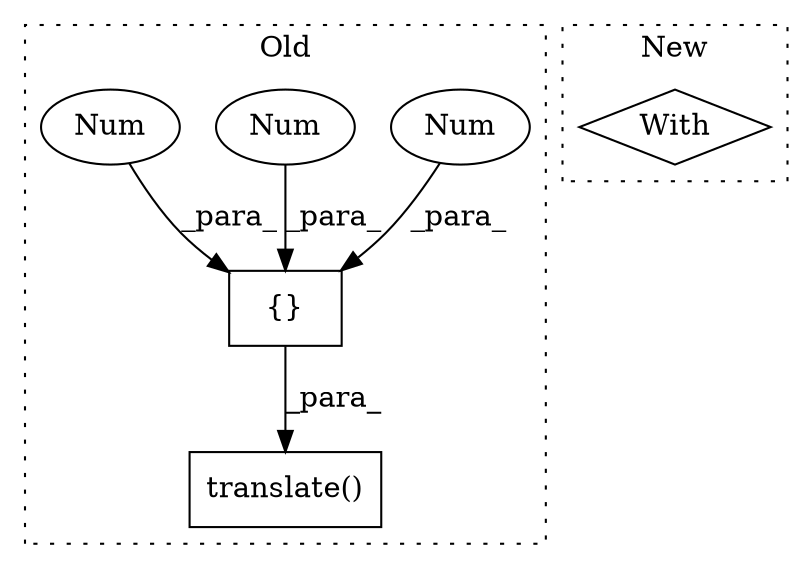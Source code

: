 digraph G {
subgraph cluster0 {
1 [label="translate()" a="75" s="5961,5985" l="12,1" shape="box"];
3 [label="{}" a="59" s="5973,5984" l="1,0" shape="box"];
4 [label="Num" a="76" s="5980" l="4" shape="ellipse"];
5 [label="Num" a="76" s="5977" l="1" shape="ellipse"];
6 [label="Num" a="76" s="5974" l="1" shape="ellipse"];
label = "Old";
style="dotted";
}
subgraph cluster1 {
2 [label="With" a="39" s="6684,6692" l="5,40" shape="diamond"];
label = "New";
style="dotted";
}
3 -> 1 [label="_para_"];
4 -> 3 [label="_para_"];
5 -> 3 [label="_para_"];
6 -> 3 [label="_para_"];
}